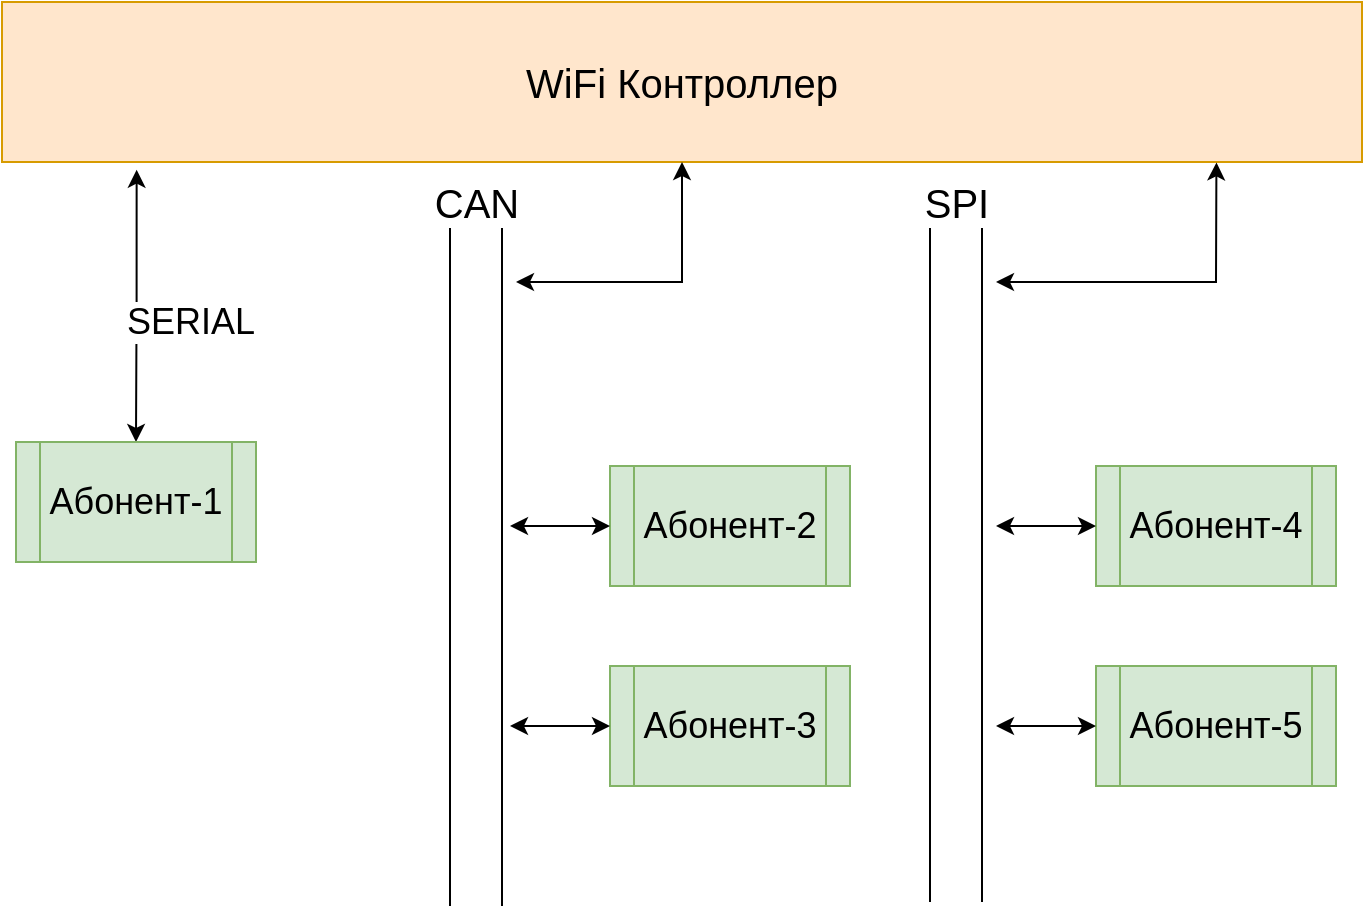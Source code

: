 <mxfile version="12.4.8" type="device"><diagram name="Page-1" id="c7558073-3199-34d8-9f00-42111426c3f3"><mxGraphModel dx="1324" dy="854" grid="1" gridSize="10" guides="1" tooltips="1" connect="1" arrows="1" fold="1" page="1" pageScale="1" pageWidth="826" pageHeight="1169" background="#ffffff" math="0" shadow="0"><root><mxCell id="0"/><mxCell id="1" parent="0"/><mxCell id="u3anuvarewvvI_IUUDL3-106" style="edgeStyle=orthogonalEdgeStyle;rounded=0;orthogonalLoop=1;jettySize=auto;html=1;exitX=0.099;exitY=1.048;exitDx=0;exitDy=0;entryX=0.5;entryY=0;entryDx=0;entryDy=0;startArrow=classic;startFill=1;exitPerimeter=0;fontSize=20;" edge="1" parent="1" source="u3anuvarewvvI_IUUDL3-100" target="u3anuvarewvvI_IUUDL3-101"><mxGeometry relative="1" as="geometry"/></mxCell><mxCell id="u3anuvarewvvI_IUUDL3-115" value="SERIAL" style="text;html=1;align=center;verticalAlign=middle;resizable=0;points=[];labelBackgroundColor=#ffffff;fontSize=18;" vertex="1" connectable="0" parent="u3anuvarewvvI_IUUDL3-106"><mxGeometry x="0.123" y="-3" relative="1" as="geometry"><mxPoint x="30" as="offset"/></mxGeometry></mxCell><mxCell id="u3anuvarewvvI_IUUDL3-100" value="WiFi Контроллер" style="rounded=0;whiteSpace=wrap;html=1;fillColor=#ffe6cc;strokeColor=#d79b00;fontSize=20;" vertex="1" parent="1"><mxGeometry x="73" y="160" width="680" height="80" as="geometry"/></mxCell><mxCell id="u3anuvarewvvI_IUUDL3-101" value="Абонент-1" style="shape=process;whiteSpace=wrap;html=1;backgroundOutline=1;fillColor=#d5e8d4;strokeColor=#82b366;fontSize=18;" vertex="1" parent="1"><mxGeometry x="80" y="380" width="120" height="60" as="geometry"/></mxCell><mxCell id="u3anuvarewvvI_IUUDL3-102" value="Абонент-2" style="shape=process;whiteSpace=wrap;html=1;backgroundOutline=1;fillColor=#d5e8d4;strokeColor=#82b366;fontSize=18;" vertex="1" parent="1"><mxGeometry x="377" y="392" width="120" height="60" as="geometry"/></mxCell><mxCell id="u3anuvarewvvI_IUUDL3-103" value="Абонент-3" style="shape=process;whiteSpace=wrap;html=1;backgroundOutline=1;fillColor=#d5e8d4;strokeColor=#82b366;fontSize=18;" vertex="1" parent="1"><mxGeometry x="377" y="492" width="120" height="60" as="geometry"/></mxCell><mxCell id="u3anuvarewvvI_IUUDL3-110" value="CAN" style="shape=link;html=1;startArrow=classic;startFill=1;width=26;fontSize=20;" edge="1" parent="1"><mxGeometry x="1" y="10" width="50" height="50" relative="1" as="geometry"><mxPoint x="310" y="612" as="sourcePoint"/><mxPoint x="310" y="270" as="targetPoint"/><mxPoint x="10" y="-10" as="offset"/></mxGeometry></mxCell><mxCell id="u3anuvarewvvI_IUUDL3-111" style="edgeStyle=orthogonalEdgeStyle;rounded=0;orthogonalLoop=1;jettySize=auto;html=1;exitX=0;exitY=0.5;exitDx=0;exitDy=0;startArrow=classic;startFill=1;fontSize=18;" edge="1" parent="1" source="u3anuvarewvvI_IUUDL3-102"><mxGeometry relative="1" as="geometry"><mxPoint x="357" y="432" as="sourcePoint"/><mxPoint x="327" y="422" as="targetPoint"/></mxGeometry></mxCell><mxCell id="u3anuvarewvvI_IUUDL3-112" style="edgeStyle=orthogonalEdgeStyle;rounded=0;orthogonalLoop=1;jettySize=auto;html=1;exitX=0;exitY=0.5;exitDx=0;exitDy=0;startArrow=classic;startFill=1;fontSize=18;" edge="1" parent="1" source="u3anuvarewvvI_IUUDL3-103"><mxGeometry relative="1" as="geometry"><mxPoint x="387" y="432" as="sourcePoint"/><mxPoint x="327" y="522" as="targetPoint"/></mxGeometry></mxCell><mxCell id="u3anuvarewvvI_IUUDL3-114" value="SPI" style="shape=link;html=1;startArrow=classic;startFill=1;width=26;fontSize=20;" edge="1" parent="1"><mxGeometry x="1" y="10" width="50" height="50" relative="1" as="geometry"><mxPoint x="550" y="610" as="sourcePoint"/><mxPoint x="550" y="270" as="targetPoint"/><mxPoint x="10" y="-10" as="offset"/></mxGeometry></mxCell><mxCell id="u3anuvarewvvI_IUUDL3-116" style="edgeStyle=orthogonalEdgeStyle;rounded=0;orthogonalLoop=1;jettySize=auto;html=1;exitX=0.5;exitY=1;exitDx=0;exitDy=0;startArrow=classic;startFill=1;fontSize=20;" edge="1" parent="1" source="u3anuvarewvvI_IUUDL3-100"><mxGeometry relative="1" as="geometry"><mxPoint x="150" y="254" as="sourcePoint"/><mxPoint x="330" y="300" as="targetPoint"/><Array as="points"><mxPoint x="413" y="300"/></Array></mxGeometry></mxCell><mxCell id="u3anuvarewvvI_IUUDL3-119" value="Абонент-4" style="shape=process;whiteSpace=wrap;html=1;backgroundOutline=1;fillColor=#d5e8d4;strokeColor=#82b366;fontSize=18;" vertex="1" parent="1"><mxGeometry x="620" y="392" width="120" height="60" as="geometry"/></mxCell><mxCell id="u3anuvarewvvI_IUUDL3-120" value="Абонент-5" style="shape=process;whiteSpace=wrap;html=1;backgroundOutline=1;fillColor=#d5e8d4;strokeColor=#82b366;fontSize=18;" vertex="1" parent="1"><mxGeometry x="620" y="492" width="120" height="60" as="geometry"/></mxCell><mxCell id="u3anuvarewvvI_IUUDL3-121" style="edgeStyle=orthogonalEdgeStyle;rounded=0;orthogonalLoop=1;jettySize=auto;html=1;exitX=0;exitY=0.5;exitDx=0;exitDy=0;startArrow=classic;startFill=1;fontSize=18;" edge="1" parent="1" source="u3anuvarewvvI_IUUDL3-119"><mxGeometry relative="1" as="geometry"><mxPoint x="387" y="432" as="sourcePoint"/><mxPoint x="570" y="422" as="targetPoint"/><Array as="points"><mxPoint x="570" y="422"/></Array></mxGeometry></mxCell><mxCell id="u3anuvarewvvI_IUUDL3-122" style="edgeStyle=orthogonalEdgeStyle;rounded=0;orthogonalLoop=1;jettySize=auto;html=1;exitX=0;exitY=0.5;exitDx=0;exitDy=0;startArrow=classic;startFill=1;fontSize=18;" edge="1" parent="1" source="u3anuvarewvvI_IUUDL3-120"><mxGeometry relative="1" as="geometry"><mxPoint x="630" y="432" as="sourcePoint"/><mxPoint x="570" y="522" as="targetPoint"/><Array as="points"><mxPoint x="610" y="522"/><mxPoint x="610" y="522"/></Array></mxGeometry></mxCell><mxCell id="u3anuvarewvvI_IUUDL3-123" style="edgeStyle=orthogonalEdgeStyle;rounded=0;orthogonalLoop=1;jettySize=auto;html=1;exitX=0.893;exitY=1.003;exitDx=0;exitDy=0;startArrow=classic;startFill=1;exitPerimeter=0;fontSize=20;" edge="1" parent="1" source="u3anuvarewvvI_IUUDL3-100"><mxGeometry relative="1" as="geometry"><mxPoint x="423" y="250" as="sourcePoint"/><mxPoint x="570" y="300" as="targetPoint"/><Array as="points"><mxPoint x="680" y="243"/><mxPoint x="680" y="300"/></Array></mxGeometry></mxCell></root></mxGraphModel></diagram></mxfile>